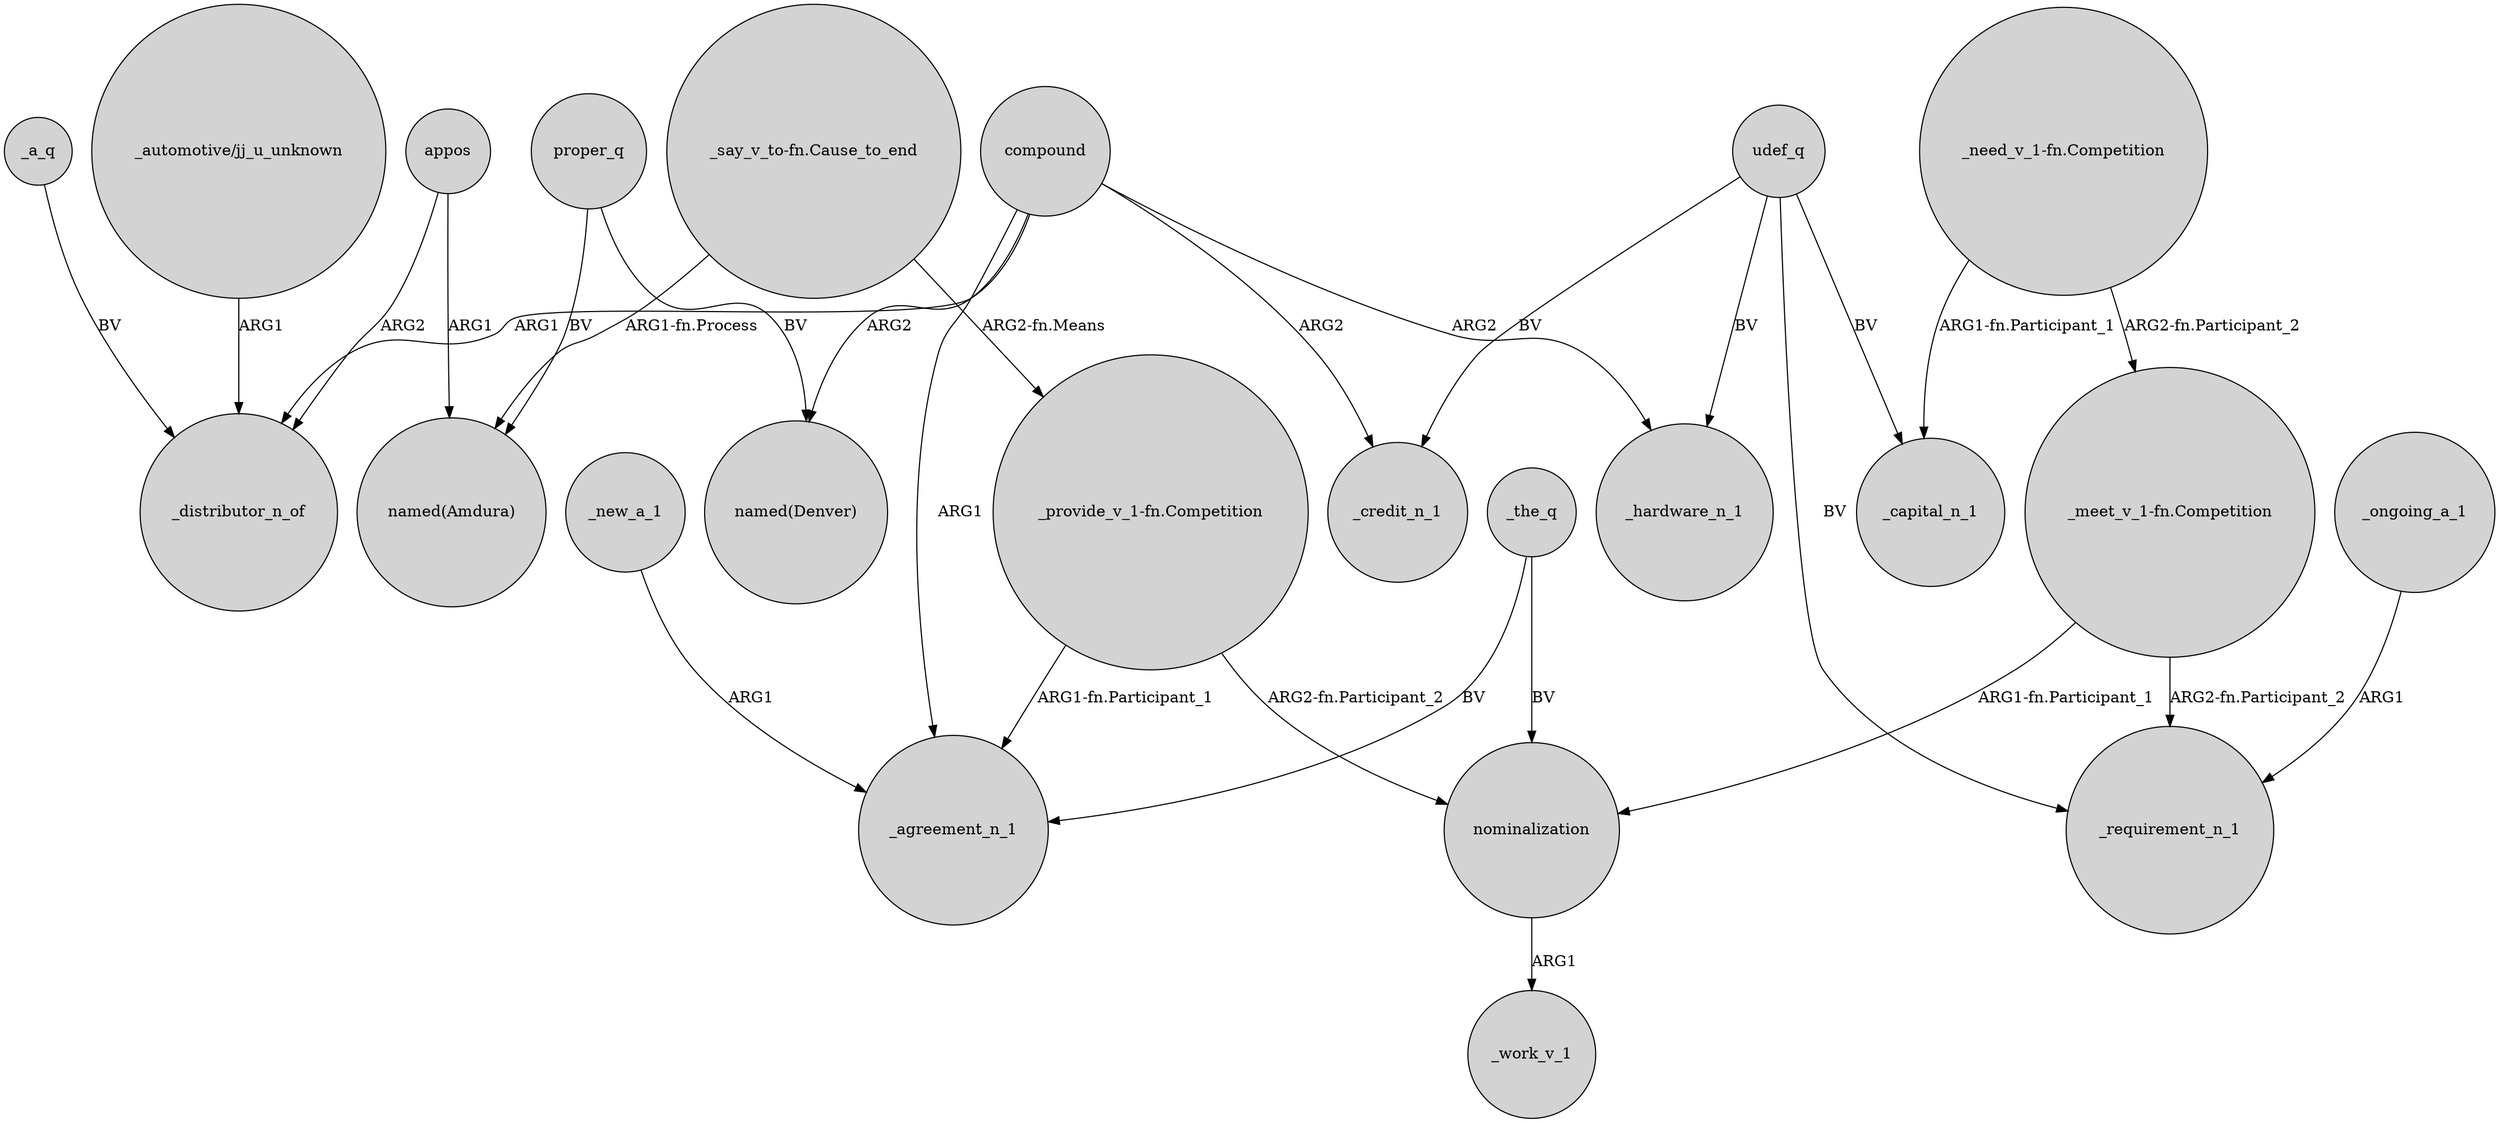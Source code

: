 digraph {
	node [shape=circle style=filled]
	compound -> _distributor_n_of [label=ARG1]
	appos -> _distributor_n_of [label=ARG2]
	_the_q -> _agreement_n_1 [label=BV]
	_the_q -> nominalization [label=BV]
	proper_q -> "named(Amdura)" [label=BV]
	_ongoing_a_1 -> _requirement_n_1 [label=ARG1]
	"_say_v_to-fn.Cause_to_end" -> "_provide_v_1-fn.Competition" [label="ARG2-fn.Means"]
	"_provide_v_1-fn.Competition" -> _agreement_n_1 [label="ARG1-fn.Participant_1"]
	"_provide_v_1-fn.Competition" -> nominalization [label="ARG2-fn.Participant_2"]
	"_need_v_1-fn.Competition" -> "_meet_v_1-fn.Competition" [label="ARG2-fn.Participant_2"]
	"_need_v_1-fn.Competition" -> _capital_n_1 [label="ARG1-fn.Participant_1"]
	appos -> "named(Amdura)" [label=ARG1]
	udef_q -> _requirement_n_1 [label=BV]
	udef_q -> _capital_n_1 [label=BV]
	nominalization -> _work_v_1 [label=ARG1]
	proper_q -> "named(Denver)" [label=BV]
	"_meet_v_1-fn.Competition" -> _requirement_n_1 [label="ARG2-fn.Participant_2"]
	compound -> _credit_n_1 [label=ARG2]
	udef_q -> _credit_n_1 [label=BV]
	_new_a_1 -> _agreement_n_1 [label=ARG1]
	"_meet_v_1-fn.Competition" -> nominalization [label="ARG1-fn.Participant_1"]
	compound -> _hardware_n_1 [label=ARG2]
	compound -> "named(Denver)" [label=ARG2]
	compound -> _agreement_n_1 [label=ARG1]
	"_automotive/jj_u_unknown" -> _distributor_n_of [label=ARG1]
	_a_q -> _distributor_n_of [label=BV]
	"_say_v_to-fn.Cause_to_end" -> "named(Amdura)" [label="ARG1-fn.Process"]
	udef_q -> _hardware_n_1 [label=BV]
}
